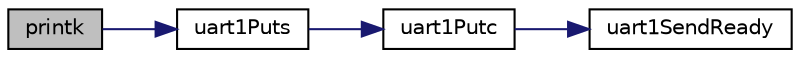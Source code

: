 digraph "printk"
{
  edge [fontname="Helvetica",fontsize="10",labelfontname="Helvetica",labelfontsize="10"];
  node [fontname="Helvetica",fontsize="10",shape=record];
  rankdir="LR";
  Node0 [label="printk",height=0.2,width=0.4,color="black", fillcolor="grey75", style="filled", fontcolor="black"];
  Node0 -> Node1 [color="midnightblue",fontsize="10",style="solid",fontname="Helvetica"];
  Node1 [label="uart1Puts",height=0.2,width=0.4,color="black", fillcolor="white", style="filled",URL="$de/d9e/uart1_8h.html#a31257802883dfdd5c05e360da25f16f1"];
  Node1 -> Node2 [color="midnightblue",fontsize="10",style="solid",fontname="Helvetica"];
  Node2 [label="uart1Putc",height=0.2,width=0.4,color="black", fillcolor="white", style="filled",URL="$de/ddf/uart1_8cpp.html#af7ac0714aabbedf2bbba3ef37cfcbef6"];
  Node2 -> Node3 [color="midnightblue",fontsize="10",style="solid",fontname="Helvetica"];
  Node3 [label="uart1SendReady",height=0.2,width=0.4,color="black", fillcolor="white", style="filled",URL="$de/ddf/uart1_8cpp.html#a0331ec8e6f8b6a8abccb838651a9beb7"];
}
